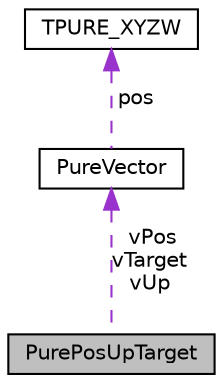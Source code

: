 digraph "PurePosUpTarget"
{
 // LATEX_PDF_SIZE
  edge [fontname="Helvetica",fontsize="10",labelfontname="Helvetica",labelfontsize="10"];
  node [fontname="Helvetica",fontsize="10",shape=record];
  Node1 [label="PurePosUpTarget",height=0.2,width=0.4,color="black", fillcolor="grey75", style="filled", fontcolor="black",tooltip="PURE class for PUT (position, up and target) vectors."];
  Node2 -> Node1 [dir="back",color="darkorchid3",fontsize="10",style="dashed",label=" vPos\nvTarget\nvUp" ,fontname="Helvetica"];
  Node2 [label="PureVector",height=0.2,width=0.4,color="black", fillcolor="white", style="filled",URL="$class_pure_vector.html",tooltip="Pure 3D-vector class."];
  Node3 -> Node2 [dir="back",color="darkorchid3",fontsize="10",style="dashed",label=" pos" ,fontname="Helvetica"];
  Node3 [label="TPURE_XYZW",height=0.2,width=0.4,color="black", fillcolor="white", style="filled",URL="$struct_t_p_u_r_e___x_y_z_w.html",tooltip="4D coordinate."];
}
